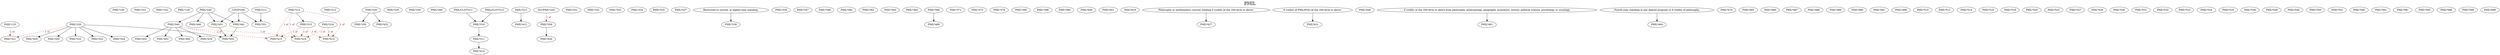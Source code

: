 digraph PHIL {
labelloc = "t";
label = "PHIL"
fontsize = 27;
"PHIL*100"
"PHIL*101"
"PHIL*102"
"PHIL*120"
"PHIL*125"
"PHIL*211"
"PHIL*212"
"PHIL*220"
"PHIL*230"
"PHIL*235"
"PHIL*240"
"PHIL*250"
"PHIL*260"
"PHIL/CLST*211" -> "PHIL*310" [style=solid]
"PHIL/CLST*212" -> "PHIL*310" [style=solid]
"PHIL*310" -> "PHIL*311" [style=solid]
"PHIL*313"
"PHIL*314"
"PHIL*314" -> "PHIL*315" [style=solid]
"PHIL*316"
"PHIL*220" -> "PHIL*320" [style=solid]
"PHIL*125" -> "PHIL*321" [style=dashed] [label="1 of", fontcolor=firebrick4] [color=red3]
"PHIL*220" -> "PHIL*321" [style=dashed] [label="1 of", fontcolor=firebrick4] [color=red3]
"PHIL*220" -> "PHIL*322" [style=solid]
"PHIL*220" -> "PHIL*323" [style=solid]
"PHIL*220" -> "PHIL*324" [style=solid]
"201/PHIL*220" -> "PHIL*326" [style=dashed] [label="1 of", fontcolor=firebrick4] [color=red3]
"PHIL*230" -> "PHIL*330" [style=solid]
"PHIL*331"
"PHIL*332"
"PHIL*333"
"PHIL*334"
"PHIL*335"
"PHIL*337"
"Restricted to second- or higher-year standing." -> "PHIL*338" [style=solid]
"PHIL*339"
"PHIL*240" -> "PHIL*340" [style=solid]
"PHIL*347"
"PHIL*348"
"PHIL*211" -> "PHIL*351" [style=solid]
"COGS*200" -> "PHIL*351" [style=solid]
"PHIL*360"
"PHIL*362"
"PHIL*363"
"PHIL*364"
"PHIL*369"
"PHIL*371"
"PHIL*375"
"PHIL*378"
"PHIL*385"
"PHIL*388"
"PHIL*390"
"PHIL*400"
"PHIL*401"
"PHIL*311" -> "PHIL*410" [style=solid]
"PHIL*313" -> "PHIL*412" [style=solid]
"PHIL*314" -> "PHIL*414" [style=dashed] [label="1 of", fontcolor=firebrick4] [color=red3]
"PHIL*315" -> "PHIL*414" [style=dashed] [label="1 of", fontcolor=firebrick4] [color=red3]
"PHIL*316" -> "PHIL*414" [style=dashed] [label="1 of", fontcolor=firebrick4] [color=red3]
"PHIL*314" -> "PHIL*415" [style=dashed] [label="1 of", fontcolor=firebrick4] [color=red3]
"PHIL*315" -> "PHIL*415" [style=dashed] [label="1 of", fontcolor=firebrick4] [color=red3]
"PHIL*340" -> "PHIL*415" [style=dashed] [label="1 of", fontcolor=firebrick4] [color=red3]
"PHIL*314" -> "PHIL*416" [style=dashed] [label="1 of", fontcolor=firebrick4] [color=red3]
"PHIL*315" -> "PHIL*416" [style=dashed] [label="1 of", fontcolor=firebrick4] [color=red3]
"PHIL*316" -> "PHIL*416" [style=dashed] [label="1 of", fontcolor=firebrick4] [color=red3]
"PHIL*340" -> "PHIL*416" [style=dashed] [label="1 of", fontcolor=firebrick4] [color=red3]
"PHIL*340" -> "PHIL*418" [style=solid]
"PHIL*419"
"PHIL*220" -> "PHIL*420" [style=solid]
"PHIL*326" -> "PHIL*426" [style=solid]
"Philosophy or mathematics courses totaling 9 credits at the 200-level or above." -> "PHIL*427" [style=solid]
"9 credits of PHIL/POLI at the 200-level or above." -> "PHIL*431" [style=solid]
"PHIL*230" -> "PHIL*432" [style=solid]
"PHIL*240" -> "PHIL*440" [style=solid]
"PHIL*240" -> "PHIL*441" [style=solid]
"COGS*200" -> "PHIL*441" [style=solid]
"PHIL*448"
"PHIL*340" -> "PHIL*450" [style=solid]
"PHIL*240" -> "PHIL*451" [style=solid]
"COGS*200" -> "PHIL*451" [style=solid]
"PHIL*340" -> "PHIL*452" [style=solid]
"PHIL*441" -> "PHIL*455" [style=solid]
"PHIL*451" -> "PHIL*455" [style=solid]
"PHIL*220" -> "PHIL*455" [style=solid]
"9 credits at the 200-level or above from philosophy, anthropology, geography, economics, history, political science, psychology or sociology." -> "PHIL*461" [style=solid]
"PHIL*340" -> "PHIL*462" [style=solid]
"Fourth-year standing in any degree program or 9 credits of philosophy." -> "PHIL*464" [style=solid]
"PHIL*369" -> "PHIL*469" [style=solid]
"PHIL*470"
"PHIL*485"
"PHIL*486"
"PHIL*487"
"PHIL*488"
"PHIL*489"
"PHIL*490"
"PHIL*491"
"PHIL*499"
"PHIL*510"
"PHIL*512"
"PHIL*514"
"PHIL*516"
"PHIL*518"
"PHIL*520"
"PHIL*525"
"PHIL*527"
"PHIL*528"
"PHIL*530"
"PHIL*531"
"PHIL*532"
"PHIL*533"
"PHIL*534"
"PHIL*535"
"PHIL*536"
"PHIL*539"
"PHIL*540"
"PHIL*550"
"PHIL*551"
"PHIL*560"
"PHIL*561"
"PHIL*581"
"PHIL*585"
"PHIL*586"
"PHIL*599"
"PHIL*699"
}
